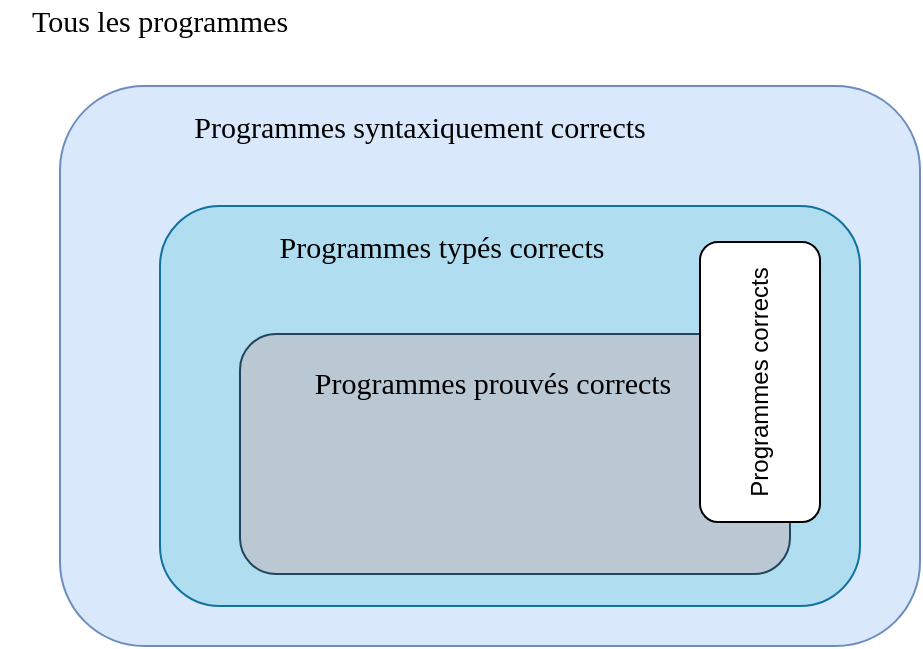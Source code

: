 <mxfile version="10.7.4" type="device"><diagram id="IuHf3UMe5ZKDkuw9CwLX" name="Page-1"><mxGraphModel dx="918" dy="616" grid="1" gridSize="10" guides="1" tooltips="1" connect="1" arrows="1" fold="1" page="1" pageScale="1" pageWidth="850" pageHeight="1100" math="0" shadow="0"><root><mxCell id="0"/><mxCell id="1" parent="0"/><mxCell id="WzRXvkWOFwr3_9QUAeVR-2" value="" style="rounded=1;whiteSpace=wrap;html=1;fillColor=#dae8fc;strokeColor=#6c8ebf;" parent="1" vertex="1"><mxGeometry x="230" y="250" width="430" height="280" as="geometry"/></mxCell><mxCell id="WzRXvkWOFwr3_9QUAeVR-3" value="" style="rounded=1;whiteSpace=wrap;html=1;glass=0;comic=0;fillColor=#b1ddf0;strokeColor=#10739e;" parent="1" vertex="1"><mxGeometry x="280" y="310" width="350" height="200" as="geometry"/></mxCell><mxCell id="WzRXvkWOFwr3_9QUAeVR-4" value="Programmes typés corrects" style="text;html=1;strokeColor=none;fillColor=none;align=center;verticalAlign=middle;whiteSpace=wrap;rounded=0;fontSize=15;fontFamily=sans-serif;" parent="1" vertex="1"><mxGeometry x="322" y="320" width="198" height="20" as="geometry"/></mxCell><mxCell id="WzRXvkWOFwr3_9QUAeVR-6" value="Programmes syntaxiquement corrects" style="text;html=1;strokeColor=none;fillColor=none;align=center;verticalAlign=middle;whiteSpace=wrap;rounded=0;fontSize=15;fontFamily=sans-serif;" parent="1" vertex="1"><mxGeometry x="280" y="260" width="260" height="20" as="geometry"/></mxCell><mxCell id="WzRXvkWOFwr3_9QUAeVR-5" value="Tous les programmes&lt;br style=&quot;font-size: 15px;&quot;&gt;" style="text;html=1;strokeColor=none;fillColor=none;align=center;verticalAlign=middle;whiteSpace=wrap;rounded=0;fontFamily=sans-serif;fontSize=15;" parent="1" vertex="1"><mxGeometry x="200" y="207" width="160" height="20" as="geometry"/></mxCell><mxCell id="WzRXvkWOFwr3_9QUAeVR-12" value="" style="rounded=1;whiteSpace=wrap;html=1;glass=0;comic=0;fillColor=#bac8d3;strokeColor=#23445d;" parent="1" vertex="1"><mxGeometry x="320" y="374" width="275" height="120" as="geometry"/></mxCell><mxCell id="WzRXvkWOFwr3_9QUAeVR-13" value="Programmes prouvés corrects" style="text;html=1;strokeColor=none;fillColor=none;align=center;verticalAlign=middle;whiteSpace=wrap;rounded=0;glass=0;comic=0;fontSize=15;fontFamily=sans-serif;" parent="1" vertex="1"><mxGeometry x="343" y="388" width="207" height="20" as="geometry"/></mxCell><mxCell id="S0eLw3Sfv_wyDCLnMK3X-1" value="Programmes corrects" style="rounded=1;whiteSpace=wrap;html=1;rotation=-90;" vertex="1" parent="1"><mxGeometry x="510" y="368" width="140" height="60" as="geometry"/></mxCell></root></mxGraphModel></diagram></mxfile>
